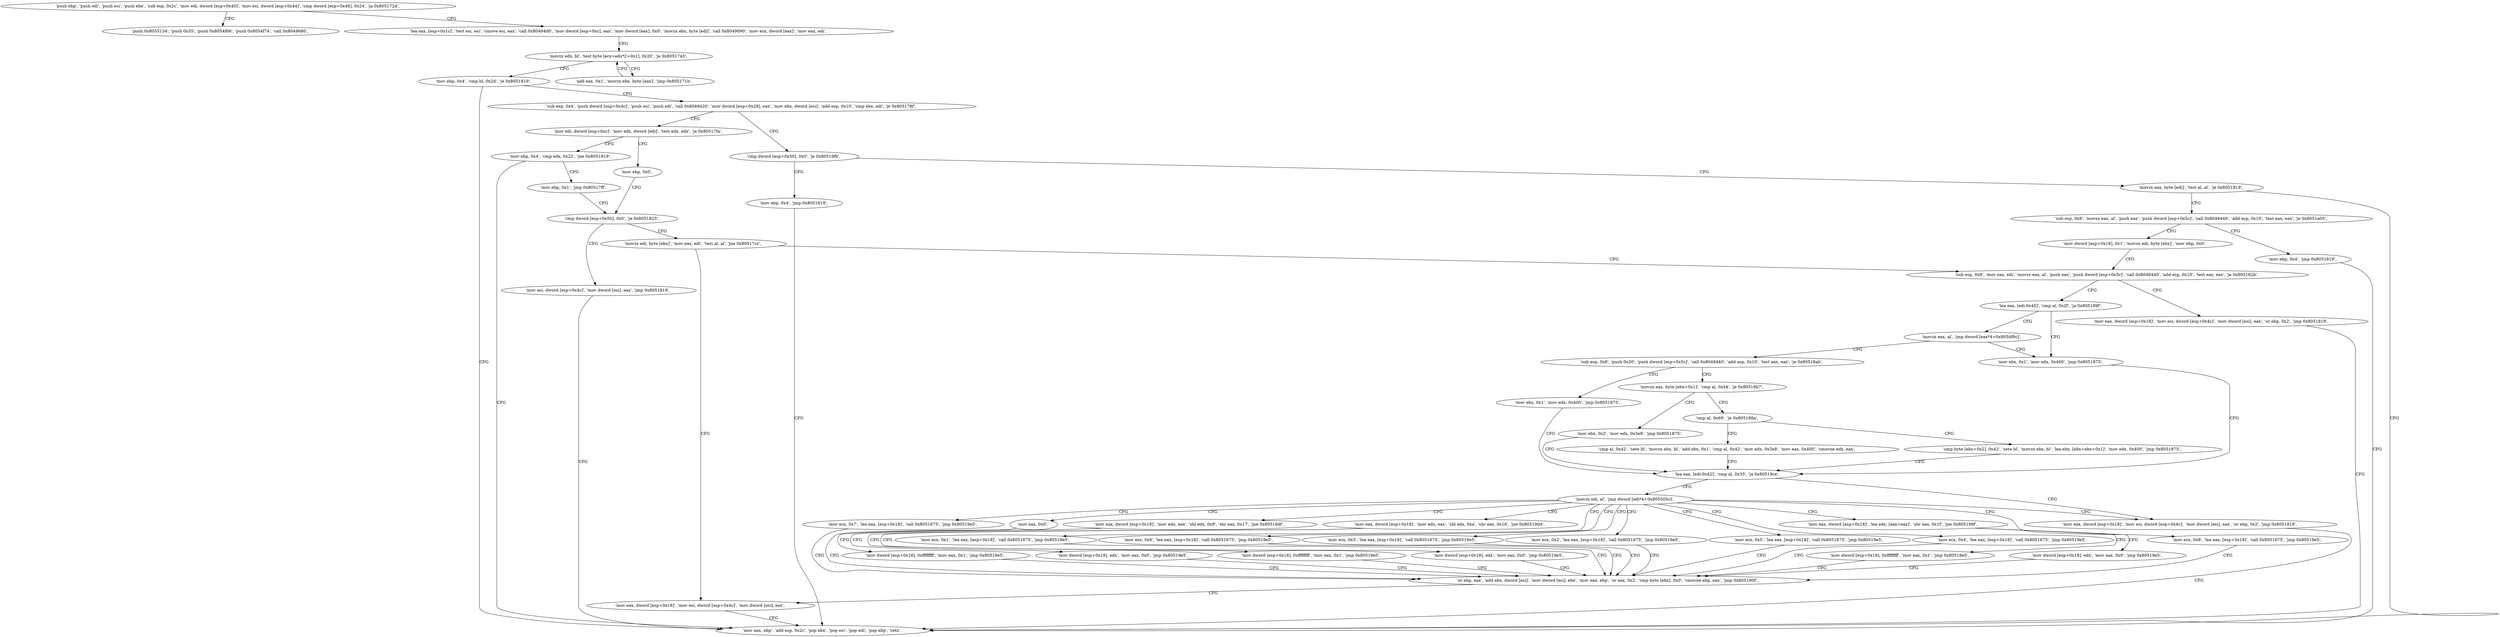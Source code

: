 digraph "func" {
"134551265" [label = "'push ebp', 'push edi', 'push esi', 'push ebx', 'sub esp, 0x2c', 'mov edi, dword [esp+0x40]', 'mov esi, dword [esp+0x44]', 'cmp dword [esp+0x48], 0x24', 'ja 0x805172d', " ]
"134551341" [label = "'push 0x8055134', 'push 0x55', 'push 0x8054f66', 'push 0x8054f74', 'call 0x8049680', " ]
"134551287" [label = "'lea eax, [esp+0x1c]', 'test esi, esi', 'cmove esi, eax', 'call 0x80494d0', 'mov dword [esp+0xc], eax', 'mov dword [eax], 0x0', 'movzx ebx, byte [edi]', 'call 0x8049690', 'mov ecx, dword [eax]', 'mov eax, edi', " ]
"134551323" [label = "'movzx edx, bl', 'test byte [ecx+edx*2+0x1], 0x20', 'je 0x8051743', " ]
"134551363" [label = "'mov ebp, 0x4', 'cmp bl, 0x2d', 'je 0x8051819', " ]
"134551577" [label = "'mov eax, ebp', 'add esp, 0x2c', 'pop ebx', 'pop esi', 'pop edi', 'pop ebp', 'retn', " ]
"134551377" [label = "'sub esp, 0x4', 'push dword [esp+0x4c]', 'push esi', 'push edi', 'call 0x8049420', 'mov dword [esp+0x28], eax', 'mov ebx, dword [esi]', 'add esp, 0x10', 'cmp ebx, edi', 'je 0x805178f', " ]
"134551333" [label = "'add eax, 0x1', 'movzx ebx, byte [eax]', 'jmp 0x805171b', " ]
"134551439" [label = "'cmp dword [esp+0x50], 0x0', 'je 0x80519fb', " ]
"134551404" [label = "'mov edi, dword [esp+0xc]', 'mov edx, dword [edi]', 'test edx, edx', 'je 0x80517fa', " ]
"134552059" [label = "'mov ebp, 0x4', 'jmp 0x8051819', " ]
"134551450" [label = "'movzx eax, byte [edi]', 'test al, al', 'je 0x8051819', " ]
"134551546" [label = "'mov ebp, 0x0', " ]
"134551418" [label = "'mov ebp, 0x4', 'cmp edx, 0x22', 'jne 0x8051819', " ]
"134551457" [label = "'sub esp, 0x8', 'movsx eax, al', 'push eax', 'push dword [esp+0x5c]', 'call 0x8049440', 'add esp, 0x10', 'test eax, eax', 'je 0x8051a05', " ]
"134551551" [label = "'cmp dword [esp+0x50], 0x0', 'je 0x8051823', " ]
"134551432" [label = "'mov ebp, 0x1', 'jmp 0x80517ff', " ]
"134552069" [label = "'mov ebp, 0x4', 'jmp 0x8051819', " ]
"134551484" [label = "'mov dword [esp+0x18], 0x1', 'movzx edi, byte [ebx]', 'mov ebp, 0x0', " ]
"134551587" [label = "'mov esi, dword [esp+0x4c]', 'mov dword [esi], eax', 'jmp 0x8051819', " ]
"134551558" [label = "'movzx edi, byte [ebx]', 'mov eax, edi', 'test al, al', 'jne 0x80517cc', " ]
"134551500" [label = "'sub esp, 0x8', 'mov eax, edi', 'movsx eax, al', 'push eax', 'push dword [esp+0x5c]', 'call 0x8049440', 'add esp, 0x10', 'test eax, eax', 'je 0x805182b', " ]
"134551567" [label = "'mov eax, dword [esp+0x18]', 'mov esi, dword [esp+0x4c]', 'mov dword [esi], eax', " ]
"134551595" [label = "'mov eax, dword [esp+0x18]', 'mov esi, dword [esp+0x4c]', 'mov dword [esi], eax', 'or ebp, 0x2', 'jmp 0x8051819', " ]
"134551525" [label = "'lea eax, [edi-0x45]', 'cmp al, 0x2f', 'ja 0x805189f', " ]
"134551711" [label = "'mov ebx, 0x1', 'mov edx, 0x400', 'jmp 0x8051875', " ]
"134551536" [label = "'movzx eax, al', 'jmp dword [eax*4+0x8054f9c]', " ]
"134551669" [label = "'lea eax, [edi-0x42]', 'cmp al, 0x35', 'ja 0x80519ce', " ]
"134551610" [label = "'sub esp, 0x8', 'push 0x30', 'push dword [esp+0x5c]', 'call 0x8049440', 'add esp, 0x10', 'test eax, eax', 'je 0x80518ab', " ]
"134552014" [label = "'mov eax, dword [esp+0x18]', 'mov esi, dword [esp+0x4c]', 'mov dword [esi], eax', 'or ebp, 0x2', 'jmp 0x8051819', " ]
"134551680" [label = "'movzx edi, al', 'jmp dword [edi*4+0x805505c]', " ]
"134551723" [label = "'mov ebx, 0x1', 'mov edx, 0x400', 'jmp 0x8051875', " ]
"134551631" [label = "'movzx eax, byte [ebx+0x1]', 'cmp al, 0x44', 'je 0x80518b7', " ]
"134551747" [label = "'mov eax, dword [esp+0x18]', 'mov edx, eax', 'shl edx, 0x9', 'shr eax, 0x17', 'jne 0x80518df', " ]
"134551793" [label = "'mov eax, dword [esp+0x18]', 'mov edx, eax', 'shl edx, 0xa', 'shr eax, 0x16', 'jne 0x805190d', " ]
"134551839" [label = "'mov ecx, 0x6', 'lea eax, [esp+0x18]', 'call 0x8051675', 'jmp 0x80519e5', " ]
"134551858" [label = "'mov ecx, 0x3', 'lea eax, [esp+0x18]', 'call 0x8051675', 'jmp 0x80519e5', " ]
"134551877" [label = "'mov ecx, 0x1', 'lea eax, [esp+0x18]', 'call 0x8051675', 'jmp 0x80519e5', " ]
"134551896" [label = "'mov ecx, 0x2', 'lea eax, [esp+0x18]', 'call 0x8051675', 'jmp 0x80519e5', " ]
"134551912" [label = "'mov ecx, 0x5', 'lea eax, [esp+0x18]', 'call 0x8051675', 'jmp 0x80519e5', " ]
"134551928" [label = "'mov ecx, 0x4', 'lea eax, [esp+0x18]', 'call 0x8051675', 'jmp 0x80519e5', " ]
"134551944" [label = "'mov eax, dword [esp+0x18]', 'lea edx, [eax+eax]', 'shr eax, 0x1f', 'jne 0x805199f', " ]
"134551982" [label = "'mov ecx, 0x8', 'lea eax, [esp+0x18]', 'call 0x8051675', 'jmp 0x80519e5', " ]
"134551998" [label = "'mov ecx, 0x7', 'lea eax, [esp+0x18]', 'call 0x8051675', 'jmp 0x80519e5', " ]
"134552032" [label = "'mov eax, 0x0', " ]
"134551735" [label = "'mov ebx, 0x2', 'mov edx, 0x3e8', 'jmp 0x8051875', " ]
"134551639" [label = "'cmp al, 0x69', 'je 0x805188a', " ]
"134551775" [label = "'mov dword [esp+0x18], 0xffffffff', 'mov eax, 0x1', 'jmp 0x80519e5', " ]
"134551761" [label = "'mov dword [esp+0x18], edx', 'mov eax, 0x0', 'jmp 0x80519e5', " ]
"134551821" [label = "'mov dword [esp+0x18], 0xffffffff', 'mov eax, 0x1', 'jmp 0x80519e5', " ]
"134551807" [label = "'mov dword [esp+0x18], edx', 'mov eax, 0x0', 'jmp 0x80519e5', " ]
"134552037" [label = "'or ebp, eax', 'add ebx, dword [esi]', 'mov dword [esi], ebx', 'mov eax, ebp', 'or eax, 0x2', 'cmp byte [ebx], 0x0', 'cmovne ebp, eax', 'jmp 0x805180f', " ]
"134551967" [label = "'mov dword [esp+0x18], 0xffffffff', 'mov eax, 0x1', 'jmp 0x80519e5', " ]
"134551956" [label = "'mov dword [esp+0x18], edx', 'mov eax, 0x0', 'jmp 0x80519e5', " ]
"134551690" [label = "'cmp byte [ebx+0x2], 0x42', 'sete bl', 'movzx ebx, bl', 'lea ebx, [ebx+ebx+0x1]', 'mov edx, 0x400', 'jmp 0x8051875', " ]
"134551643" [label = "'cmp al, 0x42', 'sete bl', 'movzx ebx, bl', 'add ebx, 0x1', 'cmp al, 0x42', 'mov edx, 0x3e8', 'mov eax, 0x400', 'cmovne edx, eax', " ]
"134551265" -> "134551341" [ label = "CFG" ]
"134551265" -> "134551287" [ label = "CFG" ]
"134551287" -> "134551323" [ label = "CFG" ]
"134551323" -> "134551363" [ label = "CFG" ]
"134551323" -> "134551333" [ label = "CFG" ]
"134551363" -> "134551577" [ label = "CFG" ]
"134551363" -> "134551377" [ label = "CFG" ]
"134551377" -> "134551439" [ label = "CFG" ]
"134551377" -> "134551404" [ label = "CFG" ]
"134551333" -> "134551323" [ label = "CFG" ]
"134551439" -> "134552059" [ label = "CFG" ]
"134551439" -> "134551450" [ label = "CFG" ]
"134551404" -> "134551546" [ label = "CFG" ]
"134551404" -> "134551418" [ label = "CFG" ]
"134552059" -> "134551577" [ label = "CFG" ]
"134551450" -> "134551577" [ label = "CFG" ]
"134551450" -> "134551457" [ label = "CFG" ]
"134551546" -> "134551551" [ label = "CFG" ]
"134551418" -> "134551577" [ label = "CFG" ]
"134551418" -> "134551432" [ label = "CFG" ]
"134551457" -> "134552069" [ label = "CFG" ]
"134551457" -> "134551484" [ label = "CFG" ]
"134551551" -> "134551587" [ label = "CFG" ]
"134551551" -> "134551558" [ label = "CFG" ]
"134551432" -> "134551551" [ label = "CFG" ]
"134552069" -> "134551577" [ label = "CFG" ]
"134551484" -> "134551500" [ label = "CFG" ]
"134551587" -> "134551577" [ label = "CFG" ]
"134551558" -> "134551500" [ label = "CFG" ]
"134551558" -> "134551567" [ label = "CFG" ]
"134551500" -> "134551595" [ label = "CFG" ]
"134551500" -> "134551525" [ label = "CFG" ]
"134551567" -> "134551577" [ label = "CFG" ]
"134551595" -> "134551577" [ label = "CFG" ]
"134551525" -> "134551711" [ label = "CFG" ]
"134551525" -> "134551536" [ label = "CFG" ]
"134551711" -> "134551669" [ label = "CFG" ]
"134551536" -> "134551610" [ label = "CFG" ]
"134551536" -> "134551711" [ label = "CFG" ]
"134551669" -> "134552014" [ label = "CFG" ]
"134551669" -> "134551680" [ label = "CFG" ]
"134551610" -> "134551723" [ label = "CFG" ]
"134551610" -> "134551631" [ label = "CFG" ]
"134552014" -> "134551577" [ label = "CFG" ]
"134551680" -> "134551747" [ label = "CFG" ]
"134551680" -> "134551793" [ label = "CFG" ]
"134551680" -> "134551839" [ label = "CFG" ]
"134551680" -> "134551858" [ label = "CFG" ]
"134551680" -> "134551877" [ label = "CFG" ]
"134551680" -> "134551896" [ label = "CFG" ]
"134551680" -> "134551912" [ label = "CFG" ]
"134551680" -> "134551928" [ label = "CFG" ]
"134551680" -> "134551944" [ label = "CFG" ]
"134551680" -> "134551982" [ label = "CFG" ]
"134551680" -> "134551998" [ label = "CFG" ]
"134551680" -> "134552014" [ label = "CFG" ]
"134551680" -> "134552032" [ label = "CFG" ]
"134551723" -> "134551669" [ label = "CFG" ]
"134551631" -> "134551735" [ label = "CFG" ]
"134551631" -> "134551639" [ label = "CFG" ]
"134551747" -> "134551775" [ label = "CFG" ]
"134551747" -> "134551761" [ label = "CFG" ]
"134551793" -> "134551821" [ label = "CFG" ]
"134551793" -> "134551807" [ label = "CFG" ]
"134551839" -> "134552037" [ label = "CFG" ]
"134551858" -> "134552037" [ label = "CFG" ]
"134551877" -> "134552037" [ label = "CFG" ]
"134551896" -> "134552037" [ label = "CFG" ]
"134551912" -> "134552037" [ label = "CFG" ]
"134551928" -> "134552037" [ label = "CFG" ]
"134551944" -> "134551967" [ label = "CFG" ]
"134551944" -> "134551956" [ label = "CFG" ]
"134551982" -> "134552037" [ label = "CFG" ]
"134551998" -> "134552037" [ label = "CFG" ]
"134552032" -> "134552037" [ label = "CFG" ]
"134551735" -> "134551669" [ label = "CFG" ]
"134551639" -> "134551690" [ label = "CFG" ]
"134551639" -> "134551643" [ label = "CFG" ]
"134551775" -> "134552037" [ label = "CFG" ]
"134551761" -> "134552037" [ label = "CFG" ]
"134551821" -> "134552037" [ label = "CFG" ]
"134551807" -> "134552037" [ label = "CFG" ]
"134552037" -> "134551567" [ label = "CFG" ]
"134551967" -> "134552037" [ label = "CFG" ]
"134551956" -> "134552037" [ label = "CFG" ]
"134551690" -> "134551669" [ label = "CFG" ]
"134551643" -> "134551669" [ label = "CFG" ]
}
